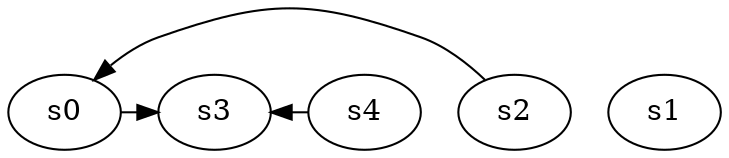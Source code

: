 digraph game_0670_complex_5 {
    s0 [name="s0", player=0, target=1];
    s1 [name="s1", player=0, target=1];
    s2 [name="s2", player=0];
    s3 [name="s3", player=1];
    s4 [name="s4", player=0];

    s0 -> s3 [constraint="time % 4 == 2 || time % 5 == 2"];
    s2 -> s0 [constraint="time % 3 == 0 || time % 3 == 1"];
    s4 -> s3 [constraint="time % 6 == 0"];
}
